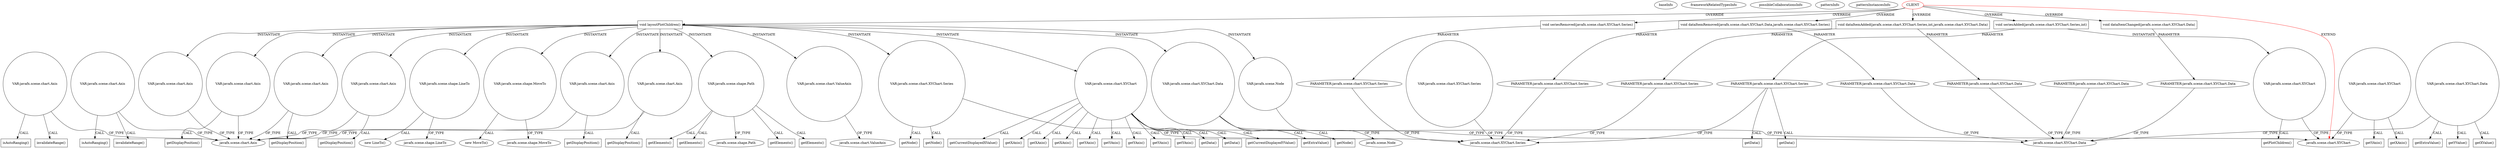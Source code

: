 digraph {
baseInfo[graphId=4433,category="pattern",isAnonymous=false,possibleRelation=false]
frameworkRelatedTypesInfo[0="javafx.scene.chart.XYChart"]
possibleCollaborationsInfo[]
patternInfo[frequency=2.0,patternRootClient=0]
patternInstancesInfo[0="LichuanLu-ShunUI-FX~/LichuanLu-ShunUI-FX/ShunUI-FX-master/src/view/chart/StackedBarChart.java~StackedBarChart~811",1="TomaszKorecki-InvestorAssistant~/TomaszKorecki-InvestorAssistant/InvestorAssistant-master/Investor's assistant/src/investor/charts/CandleChart.java~CandleStickChart~1473"]
206[label="void layoutPlotChildren()",vertexType="OVERRIDING_METHOD_DECLARATION",isFrameworkType=false,shape=box]
324[label="VAR:javafx.scene.shape.LineTo",vertexType="VARIABLE_EXPRESION",isFrameworkType=false,shape=circle]
309[label="VAR:javafx.scene.shape.MoveTo",vertexType="VARIABLE_EXPRESION",isFrameworkType=false,shape=circle]
263[label="VAR:javafx.scene.chart.Axis",vertexType="VARIABLE_EXPRESION",isFrameworkType=false,shape=circle]
270[label="VAR:javafx.scene.chart.Axis",vertexType="VARIABLE_EXPRESION",isFrameworkType=false,shape=circle]
296[label="VAR:javafx.scene.chart.Axis",vertexType="VARIABLE_EXPRESION",isFrameworkType=false,shape=circle]
323[label="new LineTo()",vertexType="CONSTRUCTOR_CALL",isFrameworkType=false]
0[label="CLIENT",vertexType="ROOT_CLIENT_CLASS_DECLARATION",isFrameworkType=false,color=red]
223[label="VAR:javafx.scene.shape.Path",vertexType="VARIABLE_EXPRESION",isFrameworkType=false,shape=circle]
315[label="javafx.scene.shape.LineTo",vertexType="FRAMEWORK_CLASS_TYPE",isFrameworkType=false]
12[label="void dataItemAdded(javafx.scene.chart.XYChart.Series,int,javafx.scene.chart.XYChart.Data)",vertexType="OVERRIDING_METHOD_DECLARATION",isFrameworkType=false,shape=box]
13[label="PARAMETER:javafx.scene.chart.XYChart.Series",vertexType="PARAMETER_DECLARATION",isFrameworkType=false]
77[label="void seriesAdded(javafx.scene.chart.XYChart.Series,int)",vertexType="OVERRIDING_METHOD_DECLARATION",isFrameworkType=false,shape=box]
78[label="PARAMETER:javafx.scene.chart.XYChart.Series",vertexType="PARAMETER_DECLARATION",isFrameworkType=false]
81[label="getData()",vertexType="INSIDE_CALL",isFrameworkType=false,shape=box]
83[label="getData()",vertexType="INSIDE_CALL",isFrameworkType=false,shape=box]
29[label="void dataItemRemoved(javafx.scene.chart.XYChart.Data,javafx.scene.chart.XYChart.Series)",vertexType="OVERRIDING_METHOD_DECLARATION",isFrameworkType=false,shape=box]
32[label="PARAMETER:javafx.scene.chart.XYChart.Series",vertexType="PARAMETER_DECLARATION",isFrameworkType=false]
97[label="javafx.scene.shape.Path",vertexType="FRAMEWORK_CLASS_TYPE",isFrameworkType=false]
30[label="PARAMETER:javafx.scene.chart.XYChart.Data",vertexType="PARAMETER_DECLARATION",isFrameworkType=false]
15[label="PARAMETER:javafx.scene.chart.XYChart.Data",vertexType="PARAMETER_DECLARATION",isFrameworkType=false]
210[label="VAR:javafx.scene.chart.ValueAxis",vertexType="VARIABLE_EXPRESION",isFrameworkType=false,shape=circle]
11[label="javafx.scene.chart.ValueAxis",vertexType="FRAMEWORK_CLASS_TYPE",isFrameworkType=false]
312[label="getElements()",vertexType="INSIDE_CALL",isFrameworkType=false,shape=box]
307[label="getElements()",vertexType="INSIDE_CALL",isFrameworkType=false,shape=box]
317[label="getElements()",vertexType="INSIDE_CALL",isFrameworkType=false,shape=box]
322[label="getElements()",vertexType="INSIDE_CALL",isFrameworkType=false,shape=box]
308[label="new MoveTo()",vertexType="CONSTRUCTOR_CALL",isFrameworkType=false]
14[label="javafx.scene.chart.XYChart.Series",vertexType="FRAMEWORK_CLASS_TYPE",isFrameworkType=false]
108[label="PARAMETER:javafx.scene.chart.XYChart.Series",vertexType="PARAMETER_DECLARATION",isFrameworkType=false]
218[label="VAR:javafx.scene.chart.XYChart.Series",vertexType="VARIABLE_EXPRESION",isFrameworkType=false,shape=circle]
340[label="VAR:javafx.scene.chart.XYChart.Series",vertexType="VARIABLE_EXPRESION",isFrameworkType=false,shape=circle]
92[label="VAR:javafx.scene.chart.XYChart",vertexType="VARIABLE_EXPRESION",isFrameworkType=false,shape=circle]
106[label="getPlotChildren()",vertexType="INSIDE_CALL",isFrameworkType=false,shape=box]
213[label="VAR:javafx.scene.chart.XYChart",vertexType="VARIABLE_EXPRESION",isFrameworkType=false,shape=circle]
305[label="getYAxis()",vertexType="INSIDE_CALL",isFrameworkType=false,shape=box]
260[label="getYAxis()",vertexType="INSIDE_CALL",isFrameworkType=false,shape=box]
300[label="getYAxis()",vertexType="INSIDE_CALL",isFrameworkType=false,shape=box]
241[label="getYAxis()",vertexType="INSIDE_CALL",isFrameworkType=false,shape=box]
267[label="getYAxis()",vertexType="INSIDE_CALL",isFrameworkType=false,shape=box]
214[label="getData()",vertexType="INSIDE_CALL",isFrameworkType=false,shape=box]
217[label="getData()",vertexType="INSIDE_CALL",isFrameworkType=false,shape=box]
310[label="javafx.scene.shape.MoveTo",vertexType="FRAMEWORK_CLASS_TYPE",isFrameworkType=false]
55[label="void dataItemChanged(javafx.scene.chart.XYChart.Data)",vertexType="OVERRIDING_METHOD_DECLARATION",isFrameworkType=false,shape=box]
56[label="PARAMETER:javafx.scene.chart.XYChart.Data",vertexType="PARAMETER_DECLARATION",isFrameworkType=false]
269[label="getCurrentDisplayedYValue()",vertexType="INSIDE_CALL",isFrameworkType=false,shape=box]
244[label="VAR:javafx.scene.chart.XYChart.Data",vertexType="VARIABLE_EXPRESION",isFrameworkType=false,shape=circle]
248[label="getExtraValue()",vertexType="INSIDE_CALL",isFrameworkType=false,shape=box]
255[label="getCurrentDisplayedXValue()",vertexType="INSIDE_CALL",isFrameworkType=false,shape=box]
277[label="VAR:javafx.scene.Node",vertexType="VARIABLE_EXPRESION",isFrameworkType=false,shape=circle]
69[label="javafx.scene.Node",vertexType="FRAMEWORK_CLASS_TYPE",isFrameworkType=false]
16[label="javafx.scene.chart.XYChart.Data",vertexType="FRAMEWORK_CLASS_TYPE",isFrameworkType=false]
525[label="PARAMETER:javafx.scene.chart.XYChart.Data",vertexType="PARAMETER_DECLARATION",isFrameworkType=false]
184[label="VAR:javafx.scene.chart.XYChart.Data",vertexType="VARIABLE_EXPRESION",isFrameworkType=false,shape=circle]
203[label="getExtraValue()",vertexType="INSIDE_CALL",isFrameworkType=false,shape=box]
201[label="getYValue()",vertexType="INSIDE_CALL",isFrameworkType=false,shape=box]
185[label="getXValue()",vertexType="INSIDE_CALL",isFrameworkType=false,shape=box]
297[label="getDisplayPosition()",vertexType="INSIDE_CALL",isFrameworkType=false,shape=box]
174[label="javafx.scene.chart.Axis",vertexType="FRAMEWORK_CLASS_TYPE",isFrameworkType=false]
264[label="getDisplayPosition()",vertexType="INSIDE_CALL",isFrameworkType=false,shape=box]
271[label="getDisplayPosition()",vertexType="INSIDE_CALL",isFrameworkType=false,shape=box]
245[label="getNode()",vertexType="INSIDE_CALL",isFrameworkType=false,shape=box]
219[label="getNode()",vertexType="INSIDE_CALL",isFrameworkType=false,shape=box]
222[label="getNode()",vertexType="INSIDE_CALL",isFrameworkType=false,shape=box]
107[label="void seriesRemoved(javafx.scene.chart.XYChart.Series)",vertexType="OVERRIDING_METHOD_DECLARATION",isFrameworkType=false,shape=box]
1[label="javafx.scene.chart.XYChart",vertexType="FRAMEWORK_CLASS_TYPE",isFrameworkType=false]
539[label="VAR:javafx.scene.chart.XYChart",vertexType="VARIABLE_EXPRESION",isFrameworkType=false,shape=circle]
540[label="getYAxis()",vertexType="INSIDE_CALL",isFrameworkType=false,shape=box]
587[label="getXAxis()",vertexType="INSIDE_CALL",isFrameworkType=false,shape=box]
234[label="getXAxis()",vertexType="INSIDE_CALL",isFrameworkType=false,shape=box]
253[label="getXAxis()",vertexType="INSIDE_CALL",isFrameworkType=false,shape=box]
274[label="getXAxis()",vertexType="INSIDE_CALL",isFrameworkType=false,shape=box]
189[label="VAR:javafx.scene.chart.Axis",vertexType="VARIABLE_EXPRESION",isFrameworkType=false,shape=circle]
190[label="isAutoRanging()",vertexType="INSIDE_CALL",isFrameworkType=false,shape=box]
205[label="invalidateRange()",vertexType="INSIDE_CALL",isFrameworkType=false,shape=box]
301[label="VAR:javafx.scene.chart.Axis",vertexType="VARIABLE_EXPRESION",isFrameworkType=false,shape=circle]
302[label="getDisplayPosition()",vertexType="INSIDE_CALL",isFrameworkType=false,shape=box]
172[label="VAR:javafx.scene.chart.Axis",vertexType="VARIABLE_EXPRESION",isFrameworkType=false,shape=circle]
173[label="isAutoRanging()",vertexType="INSIDE_CALL",isFrameworkType=false,shape=box]
188[label="invalidateRange()",vertexType="INSIDE_CALL",isFrameworkType=false,shape=box]
256[label="VAR:javafx.scene.chart.Axis",vertexType="VARIABLE_EXPRESION",isFrameworkType=false,shape=circle]
257[label="getDisplayPosition()",vertexType="INSIDE_CALL",isFrameworkType=false,shape=box]
249[label="VAR:javafx.scene.chart.Axis",vertexType="VARIABLE_EXPRESION",isFrameworkType=false,shape=circle]
92->106[label="CALL"]
189->190[label="CALL"]
244->248[label="CALL"]
309->308[label="CALL"]
296->297[label="CALL"]
12->15[label="PARAMETER"]
206->218[label="INSTANTIATE"]
525->16[label="OF_TYPE"]
218->14[label="OF_TYPE"]
107->108[label="PARAMETER"]
213->214[label="CALL"]
213->260[label="CALL"]
223->312[label="CALL"]
77->78[label="PARAMETER"]
213->267[label="CALL"]
32->14[label="OF_TYPE"]
213->255[label="CALL"]
213->241[label="CALL"]
15->16[label="OF_TYPE"]
184->201[label="CALL"]
206->249[label="INSTANTIATE"]
301->302[label="CALL"]
30->16[label="OF_TYPE"]
213->269[label="CALL"]
539->540[label="CALL"]
184->16[label="OF_TYPE"]
206->263[label="INSTANTIATE"]
218->219[label="CALL"]
12->13[label="PARAMETER"]
108->14[label="OF_TYPE"]
213->274[label="CALL"]
206->277[label="INSTANTIATE"]
78->14[label="OF_TYPE"]
210->11[label="OF_TYPE"]
263->174[label="OF_TYPE"]
539->1[label="OF_TYPE"]
0->77[label="OVERRIDE"]
184->203[label="CALL"]
206->296[label="INSTANTIATE"]
213->234[label="CALL"]
206->210[label="INSTANTIATE"]
78->81[label="CALL"]
56->16[label="OF_TYPE"]
223->307[label="CALL"]
0->107[label="OVERRIDE"]
172->174[label="OF_TYPE"]
172->188[label="CALL"]
223->97[label="OF_TYPE"]
244->245[label="CALL"]
301->174[label="OF_TYPE"]
244->16[label="OF_TYPE"]
78->83[label="CALL"]
213->1[label="OF_TYPE"]
172->173[label="CALL"]
256->174[label="OF_TYPE"]
296->174[label="OF_TYPE"]
184->185[label="CALL"]
29->32[label="PARAMETER"]
206->244[label="INSTANTIATE"]
263->264[label="CALL"]
0->12[label="OVERRIDE"]
218->222[label="CALL"]
223->317[label="CALL"]
0->29[label="OVERRIDE"]
213->253[label="CALL"]
309->310[label="OF_TYPE"]
0->206[label="OVERRIDE"]
55->56[label="PARAMETER"]
324->315[label="OF_TYPE"]
77->92[label="INSTANTIATE"]
206->213[label="INSTANTIATE"]
206->256[label="INSTANTIATE"]
223->322[label="CALL"]
213->300[label="CALL"]
189->205[label="CALL"]
206->223[label="INSTANTIATE"]
0->55[label="OVERRIDE"]
249->174[label="OF_TYPE"]
92->1[label="OF_TYPE"]
213->217[label="CALL"]
13->14[label="OF_TYPE"]
206->324[label="INSTANTIATE"]
213->305[label="CALL"]
340->14[label="OF_TYPE"]
277->69[label="OF_TYPE"]
206->301[label="INSTANTIATE"]
256->257[label="CALL"]
0->1[label="EXTEND",color=red]
189->174[label="OF_TYPE"]
206->270[label="INSTANTIATE"]
270->271[label="CALL"]
539->587[label="CALL"]
206->309[label="INSTANTIATE"]
29->30[label="PARAMETER"]
324->323[label="CALL"]
270->174[label="OF_TYPE"]
}
